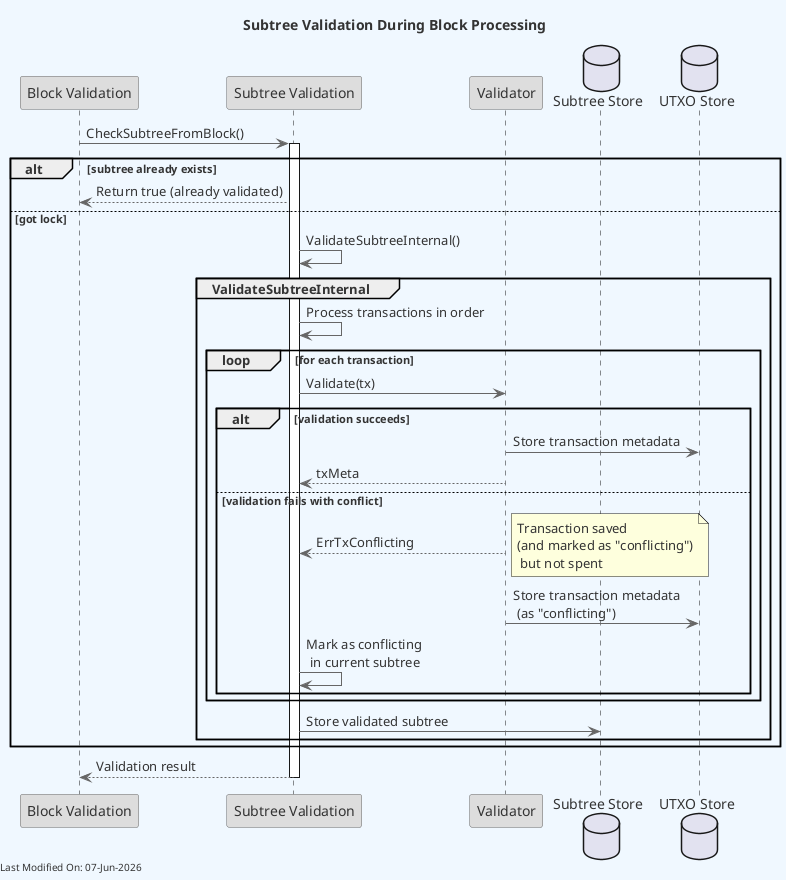 @startuml
skinparam backgroundColor #F0F8FF
skinparam defaultFontColor #333333
skinparam arrowColor #666666

' Define borders for all elements
skinparam entity {
  BorderColor #666666
  BackgroundColor #DDDDDD
}

skinparam control {
  BorderColor #666666
  BackgroundColor #DDDDDD
}

skinparam participant {
  BorderColor #666666
  BackgroundColor #DDDDDD
}



title Subtree Validation During Block Processing

participant "Block Validation" as BV
participant "Subtree Validation" as SV
participant "Validator" as V
database "Subtree Store" as SS
database "UTXO Store" as UTXO

BV -> SV: CheckSubtreeFromBlock()
activate SV

alt subtree already exists
    SV --> BV: Return true (already validated)
else got lock

    SV -> SV: ValidateSubtreeInternal()

    group ValidateSubtreeInternal
        SV -> SV: Process transactions in order

        loop for each transaction
            SV -> V: Validate(tx)

            alt validation succeeds
                V -> UTXO: Store transaction metadata
                V --> SV: txMeta
            else validation fails with conflict
                V --> SV: ErrTxConflicting

                note right: Transaction saved\n(and marked as "conflicting")\n but not spent

                V -> UTXO: Store transaction metadata\n (as "conflicting")
                SV -> SV: Mark as conflicting\n in current subtree
            end
        end

        SV -> SS: Store validated subtree
    end

end

SV --> BV: Validation result
deactivate SV

left footer Last Modified On: %date("dd-MMM-yyyy")
@enduml
